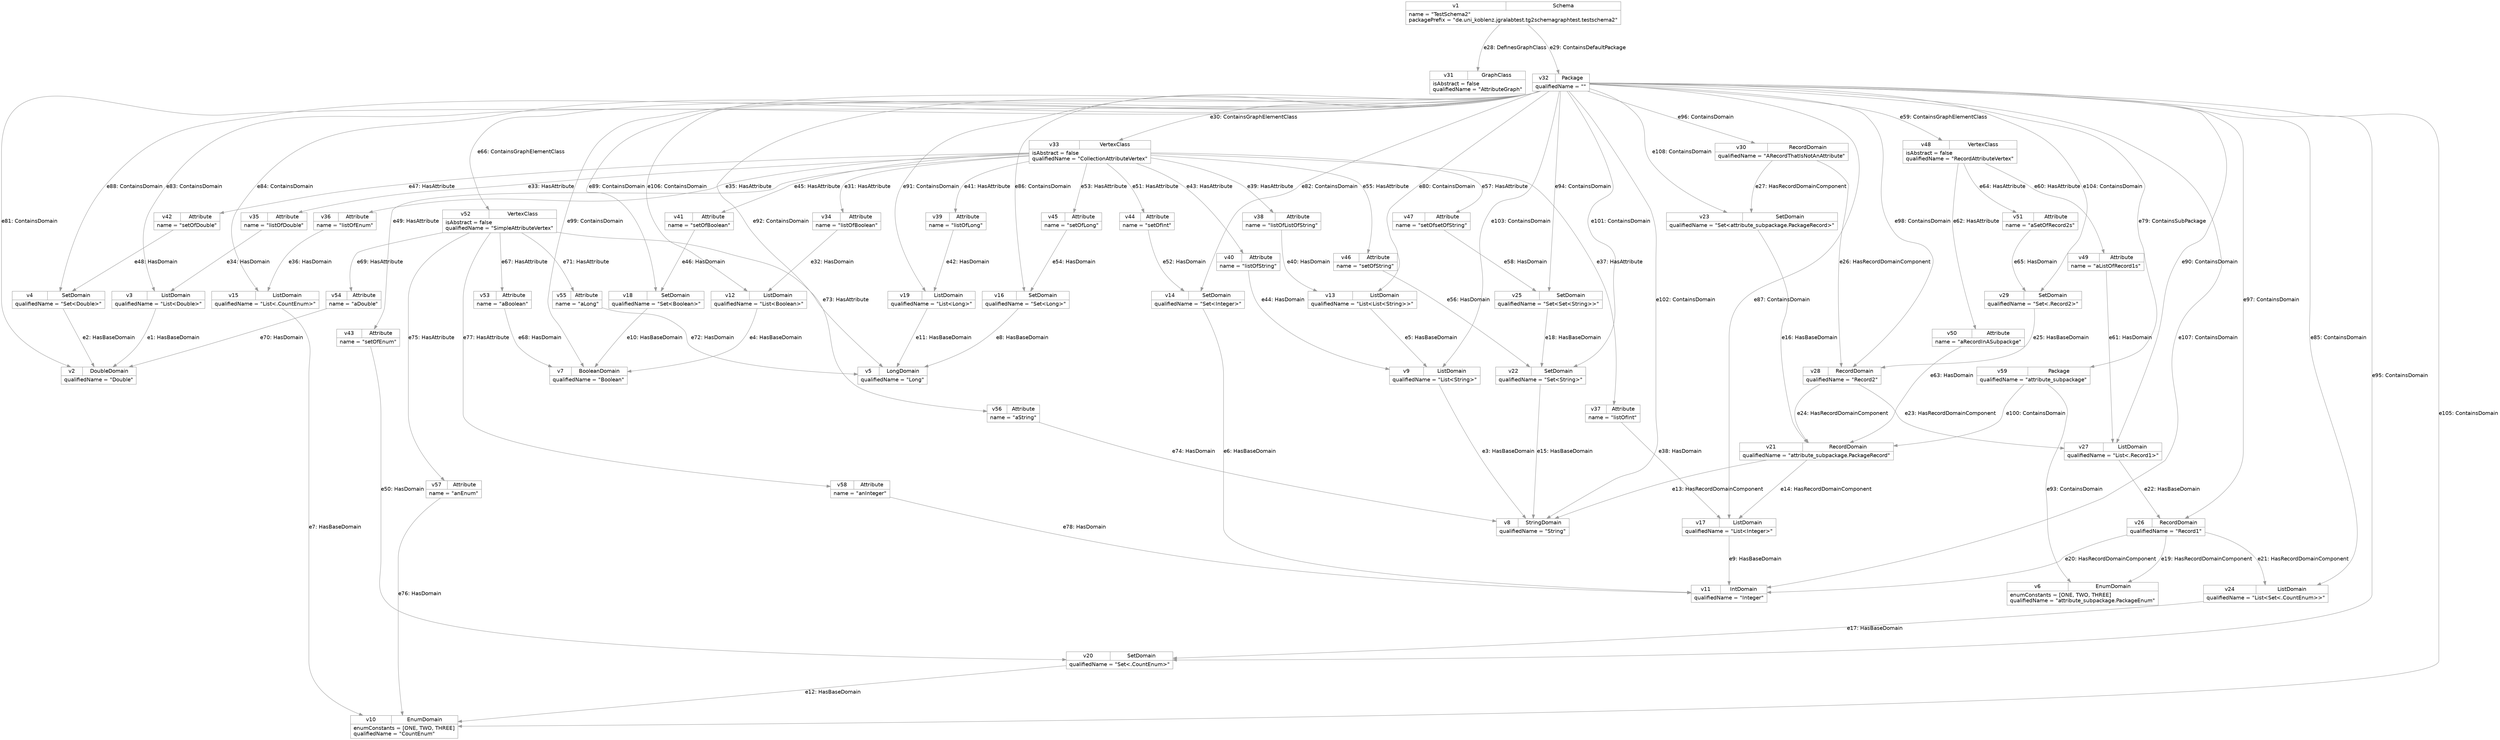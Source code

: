 digraph "de.uni_koblenz.jgralabtest.tg2schemagraphtest.testschema2.TestSchema2"
{
ranksep="1.5";
nodesep="0.25";
node [shape="record" fontname="Helvetica" fontsize="14" color="#999999"];
edge [fontname="Helvetica" fontsize="14" labelfontname="Helvetica" labelfontsize="14" color="#999999"];
v1 [label="{{v1|Schema}|name = \"TestSchema2\"\lpackagePrefix = \"de.uni_koblenz.jgralabtest.tg2schemagraphtest.testschema2\"\l}"];
v2 [label="{{v2|DoubleDomain}|qualifiedName = \"Double\"\l}"];
v3 [label="{{v3|ListDomain}|qualifiedName = \"List\<Double\>\"\l}"];
v4 [label="{{v4|SetDomain}|qualifiedName = \"Set\<Double\>\"\l}"];
v5 [label="{{v5|LongDomain}|qualifiedName = \"Long\"\l}"];
v6 [label="{{v6|EnumDomain}|enumConstants = [ONE, TWO, THREE]\lqualifiedName = \"attribute_subpackage.PackageEnum\"\l}"];
v7 [label="{{v7|BooleanDomain}|qualifiedName = \"Boolean\"\l}"];
v8 [label="{{v8|StringDomain}|qualifiedName = \"String\"\l}"];
v9 [label="{{v9|ListDomain}|qualifiedName = \"List\<String\>\"\l}"];
v10 [label="{{v10|EnumDomain}|enumConstants = [ONE, TWO, THREE]\lqualifiedName = \"CountEnum\"\l}"];
v11 [label="{{v11|IntDomain}|qualifiedName = \"Integer\"\l}"];
v12 [label="{{v12|ListDomain}|qualifiedName = \"List\<Boolean\>\"\l}"];
v13 [label="{{v13|ListDomain}|qualifiedName = \"List\<List\<String\>\>\"\l}"];
v14 [label="{{v14|SetDomain}|qualifiedName = \"Set\<Integer\>\"\l}"];
v15 [label="{{v15|ListDomain}|qualifiedName = \"List\<.CountEnum\>\"\l}"];
v16 [label="{{v16|SetDomain}|qualifiedName = \"Set\<Long\>\"\l}"];
v17 [label="{{v17|ListDomain}|qualifiedName = \"List\<Integer\>\"\l}"];
v18 [label="{{v18|SetDomain}|qualifiedName = \"Set\<Boolean\>\"\l}"];
v19 [label="{{v19|ListDomain}|qualifiedName = \"List\<Long\>\"\l}"];
v20 [label="{{v20|SetDomain}|qualifiedName = \"Set\<.CountEnum\>\"\l}"];
v21 [label="{{v21|RecordDomain}|qualifiedName = \"attribute_subpackage.PackageRecord\"\l}"];
v22 [label="{{v22|SetDomain}|qualifiedName = \"Set\<String\>\"\l}"];
v23 [label="{{v23|SetDomain}|qualifiedName = \"Set\<attribute_subpackage.PackageRecord\>\"\l}"];
v24 [label="{{v24|ListDomain}|qualifiedName = \"List\<Set\<.CountEnum\>\>\"\l}"];
v25 [label="{{v25|SetDomain}|qualifiedName = \"Set\<Set\<String\>\>\"\l}"];
v26 [label="{{v26|RecordDomain}|qualifiedName = \"Record1\"\l}"];
v27 [label="{{v27|ListDomain}|qualifiedName = \"List\<.Record1\>\"\l}"];
v28 [label="{{v28|RecordDomain}|qualifiedName = \"Record2\"\l}"];
v29 [label="{{v29|SetDomain}|qualifiedName = \"Set\<.Record2\>\"\l}"];
v30 [label="{{v30|RecordDomain}|qualifiedName = \"ARecordThatIsNotAnAttribute\"\l}"];
v31 [label="{{v31|GraphClass}|isAbstract = false\lqualifiedName = \"AttributeGraph\"\l}"];
v32 [label="{{v32|Package}|qualifiedName = \"\"\l}"];
v33 [label="{{v33|VertexClass}|isAbstract = false\lqualifiedName = \"CollectionAttributeVertex\"\l}"];
v34 [label="{{v34|Attribute}|name = \"listOfBoolean\"\l}"];
v35 [label="{{v35|Attribute}|name = \"listOfDouble\"\l}"];
v36 [label="{{v36|Attribute}|name = \"listOfEnum\"\l}"];
v37 [label="{{v37|Attribute}|name = \"listOfInt\"\l}"];
v38 [label="{{v38|Attribute}|name = \"listOfListOfString\"\l}"];
v39 [label="{{v39|Attribute}|name = \"listOfLong\"\l}"];
v40 [label="{{v40|Attribute}|name = \"listOfString\"\l}"];
v41 [label="{{v41|Attribute}|name = \"setOfBoolean\"\l}"];
v42 [label="{{v42|Attribute}|name = \"setOfDouble\"\l}"];
v43 [label="{{v43|Attribute}|name = \"setOfEnum\"\l}"];
v44 [label="{{v44|Attribute}|name = \"setOfInt\"\l}"];
v45 [label="{{v45|Attribute}|name = \"setOfLong\"\l}"];
v46 [label="{{v46|Attribute}|name = \"setOfString\"\l}"];
v47 [label="{{v47|Attribute}|name = \"setOfsetOfString\"\l}"];
v48 [label="{{v48|VertexClass}|isAbstract = false\lqualifiedName = \"RecordAttributeVertex\"\l}"];
v49 [label="{{v49|Attribute}|name = \"aListOfRecord1s\"\l}"];
v50 [label="{{v50|Attribute}|name = \"aRecordInASubpackge\"\l}"];
v51 [label="{{v51|Attribute}|name = \"aSetOfRecord2s\"\l}"];
v52 [label="{{v52|VertexClass}|isAbstract = false\lqualifiedName = \"SimpleAttributeVertex\"\l}"];
v53 [label="{{v53|Attribute}|name = \"aBoolean\"\l}"];
v54 [label="{{v54|Attribute}|name = \"aDouble\"\l}"];
v55 [label="{{v55|Attribute}|name = \"aLong\"\l}"];
v56 [label="{{v56|Attribute}|name = \"aString\"\l}"];
v57 [label="{{v57|Attribute}|name = \"anEnum\"\l}"];
v58 [label="{{v58|Attribute}|name = \"anInteger\"\l}"];
v59 [label="{{v59|Package}|qualifiedName = \"attribute_subpackage\"\l}"];
v3 -> v2 [label="e1: HasBaseDomain"];
v4 -> v2 [label="e2: HasBaseDomain"];
v9 -> v8 [label="e3: HasBaseDomain"];
v12 -> v7 [label="e4: HasBaseDomain"];
v13 -> v9 [label="e5: HasBaseDomain"];
v14 -> v11 [label="e6: HasBaseDomain"];
v15 -> v10 [label="e7: HasBaseDomain"];
v16 -> v5 [label="e8: HasBaseDomain"];
v17 -> v11 [label="e9: HasBaseDomain"];
v18 -> v7 [label="e10: HasBaseDomain"];
v19 -> v5 [label="e11: HasBaseDomain"];
v20 -> v10 [label="e12: HasBaseDomain"];
v21 -> v8 [label="e13: HasRecordDomainComponent"];
v21 -> v17 [label="e14: HasRecordDomainComponent"];
v22 -> v8 [label="e15: HasBaseDomain"];
v23 -> v21 [label="e16: HasBaseDomain"];
v24 -> v20 [label="e17: HasBaseDomain"];
v25 -> v22 [label="e18: HasBaseDomain"];
v26 -> v6 [label="e19: HasRecordDomainComponent"];
v26 -> v11 [label="e20: HasRecordDomainComponent"];
v26 -> v24 [label="e21: HasRecordDomainComponent"];
v27 -> v26 [label="e22: HasBaseDomain"];
v28 -> v27 [label="e23: HasRecordDomainComponent"];
v28 -> v21 [label="e24: HasRecordDomainComponent"];
v29 -> v28 [label="e25: HasBaseDomain"];
v30 -> v28 [label="e26: HasRecordDomainComponent"];
v30 -> v23 [label="e27: HasRecordDomainComponent"];
v1 -> v31 [label="e28: DefinesGraphClass"];
v1 -> v32 [label="e29: ContainsDefaultPackage"];
v32 -> v33 [label="e30: ContainsGraphElementClass"];
v33 -> v34 [label="e31: HasAttribute"];
v34 -> v12 [label="e32: HasDomain"];
v33 -> v35 [label="e33: HasAttribute"];
v35 -> v3 [label="e34: HasDomain"];
v33 -> v36 [label="e35: HasAttribute"];
v36 -> v15 [label="e36: HasDomain"];
v33 -> v37 [label="e37: HasAttribute"];
v37 -> v17 [label="e38: HasDomain"];
v33 -> v38 [label="e39: HasAttribute"];
v38 -> v13 [label="e40: HasDomain"];
v33 -> v39 [label="e41: HasAttribute"];
v39 -> v19 [label="e42: HasDomain"];
v33 -> v40 [label="e43: HasAttribute"];
v40 -> v9 [label="e44: HasDomain"];
v33 -> v41 [label="e45: HasAttribute"];
v41 -> v18 [label="e46: HasDomain"];
v33 -> v42 [label="e47: HasAttribute"];
v42 -> v4 [label="e48: HasDomain"];
v33 -> v43 [label="e49: HasAttribute"];
v43 -> v20 [label="e50: HasDomain"];
v33 -> v44 [label="e51: HasAttribute"];
v44 -> v14 [label="e52: HasDomain"];
v33 -> v45 [label="e53: HasAttribute"];
v45 -> v16 [label="e54: HasDomain"];
v33 -> v46 [label="e55: HasAttribute"];
v46 -> v22 [label="e56: HasDomain"];
v33 -> v47 [label="e57: HasAttribute"];
v47 -> v25 [label="e58: HasDomain"];
v32 -> v48 [label="e59: ContainsGraphElementClass"];
v48 -> v49 [label="e60: HasAttribute"];
v49 -> v27 [label="e61: HasDomain"];
v48 -> v50 [label="e62: HasAttribute"];
v50 -> v21 [label="e63: HasDomain"];
v48 -> v51 [label="e64: HasAttribute"];
v51 -> v29 [label="e65: HasDomain"];
v32 -> v52 [label="e66: ContainsGraphElementClass"];
v52 -> v53 [label="e67: HasAttribute"];
v53 -> v7 [label="e68: HasDomain"];
v52 -> v54 [label="e69: HasAttribute"];
v54 -> v2 [label="e70: HasDomain"];
v52 -> v55 [label="e71: HasAttribute"];
v55 -> v5 [label="e72: HasDomain"];
v52 -> v56 [label="e73: HasAttribute"];
v56 -> v8 [label="e74: HasDomain"];
v52 -> v57 [label="e75: HasAttribute"];
v57 -> v10 [label="e76: HasDomain"];
v52 -> v58 [label="e77: HasAttribute"];
v58 -> v11 [label="e78: HasDomain"];
v32 -> v59 [label="e79: ContainsSubPackage"];
v32 -> v13 [label="e80: ContainsDomain"];
v32 -> v2 [label="e81: ContainsDomain"];
v32 -> v14 [label="e82: ContainsDomain"];
v32 -> v3 [label="e83: ContainsDomain"];
v32 -> v15 [label="e84: ContainsDomain"];
v32 -> v24 [label="e85: ContainsDomain"];
v32 -> v16 [label="e86: ContainsDomain"];
v32 -> v17 [label="e87: ContainsDomain"];
v32 -> v4 [label="e88: ContainsDomain"];
v32 -> v18 [label="e89: ContainsDomain"];
v32 -> v27 [label="e90: ContainsDomain"];
v32 -> v19 [label="e91: ContainsDomain"];
v32 -> v5 [label="e92: ContainsDomain"];
v59 -> v6 [label="e93: ContainsDomain"];
v32 -> v25 [label="e94: ContainsDomain"];
v32 -> v20 [label="e95: ContainsDomain"];
v32 -> v30 [label="e96: ContainsDomain"];
v32 -> v26 [label="e97: ContainsDomain"];
v32 -> v28 [label="e98: ContainsDomain"];
v32 -> v7 [label="e99: ContainsDomain"];
v59 -> v21 [label="e100: ContainsDomain"];
v32 -> v22 [label="e101: ContainsDomain"];
v32 -> v8 [label="e102: ContainsDomain"];
v32 -> v9 [label="e103: ContainsDomain"];
v32 -> v29 [label="e104: ContainsDomain"];
v32 -> v10 [label="e105: ContainsDomain"];
v32 -> v12 [label="e106: ContainsDomain"];
v32 -> v11 [label="e107: ContainsDomain"];
v32 -> v23 [label="e108: ContainsDomain"];
}
